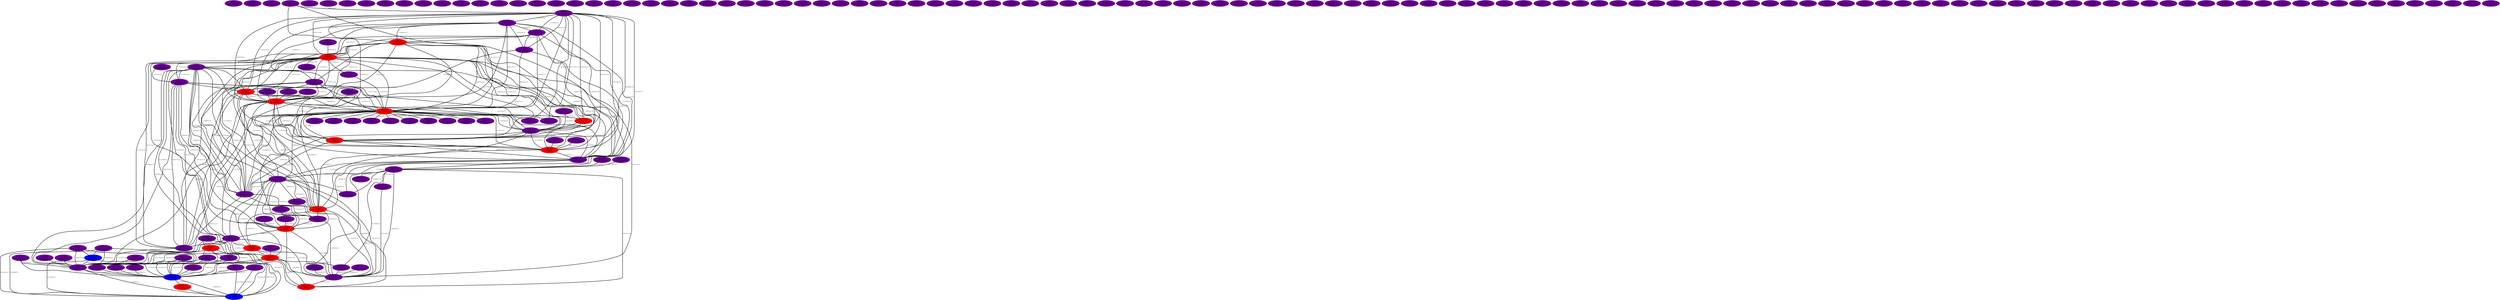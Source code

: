graph breastw {
    edge[style=solid, penwidth="5", labeldistance="10"]
    00100001010 [label="00100001010\ncardinality 1\nradius 0.00000000e+00\nlfd 1.00000000e+00", color="#690095", style="filled"]
    010010100101001 [label="010010100101001\ncardinality 1\nradius 0.00000000e+00\nlfd 1.00000000e+00", color="#690095", style="filled"]
    01010100100 [label="01010100100\ncardinality 1\nradius 0.00000000e+00\nlfd 1.00000000e+00", color="#690095", style="filled"]
    00101010010010 [label="00101010010010\ncardinality 1\nradius 0.00000000e+00\nlfd 1.00000000e+00", color="#690095", style="filled"]
    00100010010 [label="00100010010\ncardinality 1\nradius 0.00000000e+00\nlfd 1.00000000e+00", color="#690095", style="filled"]
    000001 [label="000001\ncardinality 1\nradius 0.00000000e+00\nlfd 1.00000000e+00", color="#690095", style="filled"]
    0101001000101 [label="0101001000101\ncardinality 1\nradius 0.00000000e+00\nlfd 1.00000000e+00", color="#690095", style="filled"]
    001001010101001 [label="001001010101001\ncardinality 3\nradius 4.24264069e+00\nlfd 1.58496250e+00", color="#FA0004", style="filled"]
    00100101000 [label="00100101000\ncardinality 1\nradius 0.00000000e+00\nlfd 1.00000000e+00", color="#690095", style="filled"]
    0010010000101 [label="0010010000101\ncardinality 1\nradius 0.00000000e+00\nlfd 1.00000000e+00", color="#690095", style="filled"]
    00101010101010101 [label="00101010101010101\ncardinality 4\nradius 5.00000000e+00\nlfd 2.00000000e+00", color="#FE0000", style="filled"]
    010001000 [label="010001000\ncardinality 1\nradius 0.00000000e+00\nlfd 1.00000000e+00", color="#690095", style="filled"]
    010101010101010101 [label="010101010101010101\ncardinality 282\nradius 5.19615242e+00\nlfd 4.67126010e-01", color="#0200FC", style="filled"]
    0100101001010101 [label="0100101001010101\ncardinality 2\nradius 4.00000000e+00\nlfd 1.00000000e+00", color="#690095", style="filled"]
    00100100100 [label="00100100100\ncardinality 1\nradius 0.00000000e+00\nlfd 1.00000000e+00", color="#690095", style="filled"]
    010001010 [label="010001010\ncardinality 1\nradius 0.00000000e+00\nlfd 1.00000000e+00", color="#690095", style="filled"]
    01001000 [label="01001000\ncardinality 1\nradius 0.00000000e+00\nlfd 1.00000000e+00", color="#690095", style="filled"]
    0010001010010 [label="0010001010010\ncardinality 1\nradius 0.00000000e+00\nlfd 1.00000000e+00", color="#690095", style="filled"]
    0101010100 [label="0101010100\ncardinality 1\nradius 0.00000000e+00\nlfd 1.00000000e+00", color="#690095", style="filled"]
    001000101010101 [label="001000101010101\ncardinality 2\nradius 5.56776436e+00\nlfd 1.00000000e+00", color="#690095", style="filled"]
    01001010100010 [label="01001010100010\ncardinality 1\nradius 0.00000000e+00\nlfd 1.00000000e+00", color="#690095", style="filled"]
    010010100010 [label="010010100010\ncardinality 1\nradius 0.00000000e+00\nlfd 1.00000000e+00", color="#690095", style="filled"]
    01010100010 [label="01010100010\ncardinality 1\nradius 0.00000000e+00\nlfd 1.00000000e+00", color="#690095", style="filled"]
    010000101010101 [label="010000101010101\ncardinality 2\nradius 2.82842712e+00\nlfd 1.00000000e+00", color="#690095", style="filled"]
    010101010010 [label="010101010010\ncardinality 1\nradius 0.00000000e+00\nlfd 1.00000000e+00", color="#690095", style="filled"]
    01010010101010101 [label="01010010101010101\ncardinality 1\nradius 0.00000000e+00\nlfd 1.00000000e+00", color="#690095", style="filled"]
    001010010101010 [label="001010010101010\ncardinality 4\nradius 4.12310563e+00\nlfd 2.00000000e+00", color="#FE0000", style="filled"]
    010010100101010 [label="010010100101010\ncardinality 1\nradius 0.00000000e+00\nlfd 1.00000000e+00", color="#690095", style="filled"]
    0100010101001 [label="0100010101001\ncardinality 2\nradius 0.00000000e+00\nlfd 1.00000000e+00", color="#690095", style="filled"]
    0100010010100 [label="0100010010100\ncardinality 1\nradius 0.00000000e+00\nlfd 1.00000000e+00", color="#690095", style="filled"]
    001010000 [label="001010000\ncardinality 1\nradius 0.00000000e+00\nlfd 1.00000000e+00", color="#690095", style="filled"]
    010100100010 [label="010100100010\ncardinality 1\nradius 0.00000000e+00\nlfd 1.00000000e+00", color="#690095", style="filled"]
    01010100100101 [label="01010100100101\ncardinality 1\nradius 0.00000000e+00\nlfd 1.00000000e+00", color="#690095", style="filled"]
    0101010101010100 [label="0101010101010100\ncardinality 2\nradius 6.08276253e+00\nlfd 1.00000000e+00", color="#690095", style="filled"]
    0100010001 [label="0100010001\ncardinality 1\nradius 0.00000000e+00\nlfd 1.00000000e+00", color="#690095", style="filled"]
    001010010001 [label="001010010001\ncardinality 1\nradius 0.00000000e+00\nlfd 1.00000000e+00", color="#690095", style="filled"]
    01010100101010 [label="01010100101010\ncardinality 1\nradius 0.00000000e+00\nlfd 1.00000000e+00", color="#690095", style="filled"]
    000101010101 [label="000101010101\ncardinality 1\nradius 0.00000000e+00\nlfd 1.00000000e+00", color="#690095", style="filled"]
    0010101010101001 [label="0010101010101001\ncardinality 1\nradius 0.00000000e+00\nlfd 1.00000000e+00", color="#690095", style="filled"]
    01001001010 [label="01001001010\ncardinality 1\nradius 0.00000000e+00\nlfd 1.00000000e+00", color="#690095", style="filled"]
    010101001010 [label="010101001010\ncardinality 1\nradius 0.00000000e+00\nlfd 1.00000000e+00", color="#690095", style="filled"]
    00010101010 [label="00010101010\ncardinality 1\nradius 0.00000000e+00\nlfd 1.00000000e+00", color="#690095", style="filled"]
    00100010101001 [label="00100010101001\ncardinality 1\nradius 0.00000000e+00\nlfd 1.00000000e+00", color="#690095", style="filled"]
    0001001 [label="0001001\ncardinality 1\nradius 0.00000000e+00\nlfd 1.00000000e+00", color="#690095", style="filled"]
    00101000101001 [label="00101000101001\ncardinality 1\nradius 0.00000000e+00\nlfd 1.00000000e+00", color="#690095", style="filled"]
    001001000010 [label="001001000010\ncardinality 1\nradius 0.00000000e+00\nlfd 1.00000000e+00", color="#690095", style="filled"]
    001001010010101 [label="001001010010101\ncardinality 2\nradius 4.58257569e+00\nlfd 1.00000000e+00", color="#690095", style="filled"]
    0101010101000 [label="0101010101000\ncardinality 1\nradius 0.00000000e+00\nlfd 1.00000000e+00", color="#690095", style="filled"]
    010010100010101 [label="010010100010101\ncardinality 1\nradius 0.00000000e+00\nlfd 1.00000000e+00", color="#690095", style="filled"]
    01000010101010 [label="01000010101010\ncardinality 1\nradius 0.00000000e+00\nlfd 1.00000000e+00", color="#690095", style="filled"]
    010010101001010 [label="010010101001010\ncardinality 1\nradius 0.00000000e+00\nlfd 1.00000000e+00", color="#690095", style="filled"]
    010010010101 [label="010010010101\ncardinality 1\nradius 0.00000000e+00\nlfd 1.00000000e+00", color="#690095", style="filled"]
    001000100101 [label="001000100101\ncardinality 1\nradius 0.00000000e+00\nlfd 1.00000000e+00", color="#690095", style="filled"]
    01000101010001 [label="01000101010001\ncardinality 1\nradius 0.00000000e+00\nlfd 1.00000000e+00", color="#690095", style="filled"]
    00101000101010 [label="00101000101010\ncardinality 1\nradius 0.00000000e+00\nlfd 1.00000000e+00", color="#690095", style="filled"]
    000101010 [label="000101010\ncardinality 1\nradius 0.00000000e+00\nlfd 1.00000000e+00", color="#690095", style="filled"]
    01010101001010101 [label="01010101001010101\ncardinality 4\nradius 2.82842712e+00\nlfd 4.15037499e-01", color="#0100FD", style="filled"]
    010101001010101 [label="010101001010101\ncardinality 1\nradius 0.00000000e+00\nlfd 1.00000000e+00", color="#690095", style="filled"]
    001010010010 [label="001010010010\ncardinality 1\nradius 0.00000000e+00\nlfd 1.00000000e+00", color="#690095", style="filled"]
    001010100100101 [label="001010100100101\ncardinality 2\nradius 6.16441400e+00\nlfd 1.00000000e+00", color="#690095", style="filled"]
    01001001001 [label="01001001001\ncardinality 1\nradius 0.00000000e+00\nlfd 1.00000000e+00", color="#690095", style="filled"]
    0101010101010010 [label="0101010101010010\ncardinality 1\nradius 0.00000000e+00\nlfd 1.00000000e+00", color="#690095", style="filled"]
    0010010101010101 [label="0010010101010101\ncardinality 4\nradius 6.48074070e+00\nlfd 2.00000000e+00", color="#FE0000", style="filled"]
    0100100100 [label="0100100100\ncardinality 1\nradius 0.00000000e+00\nlfd 1.00000000e+00", color="#690095", style="filled"]
    001010010101001 [label="001010010101001\ncardinality 2\nradius 6.32455532e+00\nlfd 1.00000000e+00", color="#690095", style="filled"]
    00100101001001 [label="00100101001001\ncardinality 2\nradius 4.35889894e+00\nlfd 1.00000000e+00", color="#690095", style="filled"]
    01010101010100101 [label="01010101010100101\ncardinality 2\nradius 2.64575131e+00\nlfd 1.00000000e+00", color="#690095", style="filled"]
    0100101010101010 [label="0100101010101010\ncardinality 1\nradius 0.00000000e+00\nlfd 1.00000000e+00", color="#690095", style="filled"]
    00101010100010 [label="00101010100010\ncardinality 1\nradius 0.00000000e+00\nlfd 1.00000000e+00", color="#690095", style="filled"]
    01010001010 [label="01010001010\ncardinality 1\nradius 0.00000000e+00\nlfd 1.00000000e+00", color="#690095", style="filled"]
    0101010001010 [label="0101010001010\ncardinality 1\nradius 0.00000000e+00\nlfd 1.00000000e+00", color="#690095", style="filled"]
    00100000101 [label="00100000101\ncardinality 1\nradius 0.00000000e+00\nlfd 1.00000000e+00", color="#690095", style="filled"]
    0000101 [label="0000101\ncardinality 1\nradius 0.00000000e+00\nlfd 1.00000000e+00", color="#690095", style="filled"]
    0100000 [label="0100000\ncardinality 1\nradius 0.00000000e+00\nlfd 1.00000000e+00", color="#690095", style="filled"]
    0101010100101010 [label="0101010100101010\ncardinality 2\nradius 2.00000000e+00\nlfd 1.00000000e+00", color="#690095", style="filled"]
    001010100101010 [label="001010100101010\ncardinality 1\nradius 0.00000000e+00\nlfd 1.00000000e+00", color="#690095", style="filled"]
    0101010101010001 [label="0101010101010001\ncardinality 1\nradius 0.00000000e+00\nlfd 1.00000000e+00", color="#690095", style="filled"]
    001001010100101 [label="001001010100101\ncardinality 1\nradius 0.00000000e+00\nlfd 1.00000000e+00", color="#690095", style="filled"]
    00101010100100 [label="00101010100100\ncardinality 1\nradius 0.00000000e+00\nlfd 1.00000000e+00", color="#690095", style="filled"]
    00100010100101 [label="00100010100101\ncardinality 1\nradius 0.00000000e+00\nlfd 1.00000000e+00", color="#690095", style="filled"]
    0101010101000101 [label="0101010101000101\ncardinality 2\nradius 3.00000000e+00\nlfd 1.00000000e+00", color="#690095", style="filled"]
    0010100100101 [label="0010100100101\ncardinality 1\nradius 0.00000000e+00\nlfd 1.00000000e+00", color="#690095", style="filled"]
    0100010101010 [label="0100010101010\ncardinality 1\nradius 0.00000000e+00\nlfd 1.00000000e+00", color="#690095", style="filled"]
    010101010010100 [label="010101010010100\ncardinality 1\nradius 0.00000000e+00\nlfd 1.00000000e+00", color="#690095", style="filled"]
    010010101000 [label="010010101000\ncardinality 1\nradius 0.00000000e+00\nlfd 1.00000000e+00", color="#690095", style="filled"]
    00101001000 [label="00101001000\ncardinality 1\nradius 0.00000000e+00\nlfd 1.00000000e+00", color="#690095", style="filled"]
    01010101010101010 [label="01010101010101010\ncardinality 3\nradius 3.16227766e+00\nlfd 1.58496250e+00", color="#FA0004", style="filled"]
    0010100101010101 [label="0010100101010101\ncardinality 6\nradius 5.09901951e+00\nlfd 2.58496250e+00", color="#FE0000", style="filled"]
    0101010010010 [label="0101010010010\ncardinality 1\nradius 0.00000000e+00\nlfd 1.00000000e+00", color="#690095", style="filled"]
    010100101010 [label="010100101010\ncardinality 1\nradius 0.00000000e+00\nlfd 1.00000000e+00", color="#690095", style="filled"]
    00101010100001 [label="00101010100001\ncardinality 1\nradius 0.00000000e+00\nlfd 1.00000000e+00", color="#690095", style="filled"]
    001010101001001 [label="001010101001001\ncardinality 1\nradius 0.00000000e+00\nlfd 1.00000000e+00", color="#690095", style="filled"]
    01010101010010 [label="01010101010010\ncardinality 1\nradius 0.00000000e+00\nlfd 1.00000000e+00", color="#690095", style="filled"]
    0100101010010 [label="0100101010010\ncardinality 1\nradius 0.00000000e+00\nlfd 1.00000000e+00", color="#690095", style="filled"]
    010010101010100 [label="010010101010100\ncardinality 1\nradius 0.00000000e+00\nlfd 1.00000000e+00", color="#690095", style="filled"]
    0101000100 [label="0101000100\ncardinality 1\nradius 0.00000000e+00\nlfd 1.00000000e+00", color="#690095", style="filled"]
    01010100001 [label="01010100001\ncardinality 1\nradius 0.00000000e+00\nlfd 1.00000000e+00", color="#690095", style="filled"]
    0100101010100 [label="0100101010100\ncardinality 1\nradius 0.00000000e+00\nlfd 1.00000000e+00", color="#690095", style="filled"]
    0010000010 [label="0010000010\ncardinality 1\nradius 0.00000000e+00\nlfd 1.00000000e+00", color="#690095", style="filled"]
    01001010001010 [label="01001010001010\ncardinality 1\nradius 0.00000000e+00\nlfd 1.00000000e+00", color="#690095", style="filled"]
    001010101010100 [label="001010101010100\ncardinality 1\nradius 0.00000000e+00\nlfd 1.00000000e+00", color="#690095", style="filled"]
    01000010100 [label="01000010100\ncardinality 1\nradius 0.00000000e+00\nlfd 1.00000000e+00", color="#690095", style="filled"]
    01010001001 [label="01010001001\ncardinality 1\nradius 0.00000000e+00\nlfd 1.00000000e+00", color="#690095", style="filled"]
    01001000101 [label="01001000101\ncardinality 1\nradius 0.00000000e+00\nlfd 1.00000000e+00", color="#690095", style="filled"]
    010010100001 [label="010010100001\ncardinality 1\nradius 0.00000000e+00\nlfd 1.00000000e+00", color="#690095", style="filled"]
    00101000010 [label="00101000010\ncardinality 1\nradius 0.00000000e+00\nlfd 1.00000000e+00", color="#690095", style="filled"]
    00101001010010 [label="00101001010010\ncardinality 1\nradius 0.00000000e+00\nlfd 1.00000000e+00", color="#690095", style="filled"]
    001001010100 [label="001001010100\ncardinality 1\nradius 0.00000000e+00\nlfd 1.00000000e+00", color="#690095", style="filled"]
    00100100101010 [label="00100100101010\ncardinality 3\nradius 3.74165739e+00\nlfd 1.58496250e+00", color="#FA0004", style="filled"]
    0101001010101010 [label="0101001010101010\ncardinality 1\nradius 0.00000000e+00\nlfd 1.00000000e+00", color="#690095", style="filled"]
    001010101010001 [label="001010101010001\ncardinality 1\nradius 0.00000000e+00\nlfd 1.00000000e+00", color="#690095", style="filled"]
    00100101000101 [label="00100101000101\ncardinality 1\nradius 0.00000000e+00\nlfd 1.00000000e+00", color="#690095", style="filled"]
    0010101010000 [label="0010101010000\ncardinality 1\nradius 0.00000000e+00\nlfd 1.00000000e+00", color="#690095", style="filled"]
    0100101001001 [label="0100101001001\ncardinality 1\nradius 0.00000000e+00\nlfd 1.00000000e+00", color="#690095", style="filled"]
    00101010001001 [label="00101010001001\ncardinality 1\nradius 0.00000000e+00\nlfd 1.00000000e+00", color="#690095", style="filled"]
    0010101010010101 [label="0010101010010101\ncardinality 2\nradius 4.79583152e+00\nlfd 1.00000000e+00", color="#690095", style="filled"]
    01010010010 [label="01010010010\ncardinality 1\nradius 0.00000000e+00\nlfd 1.00000000e+00", color="#690095", style="filled"]
    0010101000100 [label="0010101000100\ncardinality 1\nradius 0.00000000e+00\nlfd 1.00000000e+00", color="#690095", style="filled"]
    010101010100010 [label="010101010100010\ncardinality 1\nradius 0.00000000e+00\nlfd 1.00000000e+00", color="#690095", style="filled"]
    0001010 [label="0001010\ncardinality 1\nradius 0.00000000e+00\nlfd 1.00000000e+00", color="#690095", style="filled"]
    01010010100101 [label="01010010100101\ncardinality 1\nradius 0.00000000e+00\nlfd 1.00000000e+00", color="#690095", style="filled"]
    00101001010100 [label="00101001010100\ncardinality 1\nradius 0.00000000e+00\nlfd 1.00000000e+00", color="#690095", style="filled"]
    001000010 [label="001000010\ncardinality 1\nradius 0.00000000e+00\nlfd 1.00000000e+00", color="#690095", style="filled"]
    0101010100101001 [label="0101010100101001\ncardinality 2\nradius 1.00000000e+00\nlfd 1.00000000e+00", color="#690095", style="filled"]
    0100010101000 [label="0100010101000\ncardinality 1\nradius 0.00000000e+00\nlfd 1.00000000e+00", color="#690095", style="filled"]
    001010100010101 [label="001010100010101\ncardinality 2\nradius 5.74456265e+00\nlfd 1.00000000e+00", color="#690095", style="filled"]
    010001010101010 [label="010001010101010\ncardinality 3\nradius 3.87298335e+00\nlfd 1.58496250e+00", color="#FA0004", style="filled"]
    010101010101000 [label="010101010101000\ncardinality 1\nradius 0.00000000e+00\nlfd 1.00000000e+00", color="#690095", style="filled"]
    001010101001010 [label="001010101001010\ncardinality 1\nradius 0.00000000e+00\nlfd 1.00000000e+00", color="#690095", style="filled"]
    001001000100 [label="001001000100\ncardinality 2\nradius 4.69041576e+00\nlfd 1.00000000e+00", color="#690095", style="filled"]
    00100010101010 [label="00100010101010\ncardinality 1\nradius 0.00000000e+00\nlfd 1.00000000e+00", color="#690095", style="filled"]
    00101000100 [label="00101000100\ncardinality 1\nradius 0.00000000e+00\nlfd 1.00000000e+00", color="#690095", style="filled"]
    010000101001 [label="010000101001\ncardinality 1\nradius 0.00000000e+00\nlfd 1.00000000e+00", color="#690095", style="filled"]
    000010 [label="000010\ncardinality 1\nradius 0.00000000e+00\nlfd 1.00000000e+00", color="#690095", style="filled"]
    0010010100010 [label="0010010100010\ncardinality 1\nradius 0.00000000e+00\nlfd 1.00000000e+00", color="#690095", style="filled"]
    01001010101010101 [label="01001010101010101\ncardinality 3\nradius 3.60555128e+00\nlfd 1.58496250e+00", color="#FA0004", style="filled"]
    0010001010100 [label="0010001010100\ncardinality 1\nradius 0.00000000e+00\nlfd 1.00000000e+00", color="#690095", style="filled"]
    00100101010010 [label="00100101010010\ncardinality 1\nradius 0.00000000e+00\nlfd 1.00000000e+00", color="#690095", style="filled"]
    0010010001010 [label="0010010001010\ncardinality 2\nradius 4.58257569e+00\nlfd 1.00000000e+00", color="#690095", style="filled"]
    00100010100 [label="00100010100\ncardinality 1\nradius 0.00000000e+00\nlfd 1.00000000e+00", color="#690095", style="filled"]
    001010101000101 [label="001010101000101\ncardinality 1\nradius 0.00000000e+00\nlfd 1.00000000e+00", color="#690095", style="filled"]
    0010010001001 [label="0010010001001\ncardinality 2\nradius 3.87298335e+00\nlfd 1.00000000e+00", color="#690095", style="filled"]
    0100100010 [label="0100100010\ncardinality 1\nradius 0.00000000e+00\nlfd 1.00000000e+00", color="#690095", style="filled"]
    010000100 [label="010000100\ncardinality 1\nradius 0.00000000e+00\nlfd 1.00000000e+00", color="#690095", style="filled"]
    01001010000 [label="01001010000\ncardinality 1\nradius 0.00000000e+00\nlfd 1.00000000e+00", color="#690095", style="filled"]
    010000101010 [label="010000101010\ncardinality 1\nradius 0.00000000e+00\nlfd 1.00000000e+00", color="#690095", style="filled"]
    01010010101010 [label="01010010101010\ncardinality 1\nradius 0.00000000e+00\nlfd 1.00000000e+00", color="#690095", style="filled"]
    00101010010100 [label="00101010010100\ncardinality 1\nradius 0.00000000e+00\nlfd 1.00000000e+00", color="#690095", style="filled"]
    0010010000 [label="0010010000\ncardinality 1\nradius 0.00000000e+00\nlfd 1.00000000e+00", color="#690095", style="filled"]
    00101010101000 [label="00101010101000\ncardinality 1\nradius 0.00000000e+00\nlfd 1.00000000e+00", color="#690095", style="filled"]
    00000 [label="00000\ncardinality 1\nradius 0.00000000e+00\nlfd 1.00000000e+00", color="#690095", style="filled"]
    01000100101001 [label="01000100101001\ncardinality 1\nradius 0.00000000e+00\nlfd 1.00000000e+00", color="#690095", style="filled"]
    0101000101010 [label="0101000101010\ncardinality 1\nradius 0.00000000e+00\nlfd 1.00000000e+00", color="#690095", style="filled"]
    001001001010101 [label="001001001010101\ncardinality 6\nradius 4.69041576e+00\nlfd 2.58496250e+00", color="#FE0000", style="filled"]
    0101001010010 [label="0101001010010\ncardinality 1\nradius 0.00000000e+00\nlfd 1.00000000e+00", color="#690095", style="filled"]
    0100001001 [label="0100001001\ncardinality 1\nradius 0.00000000e+00\nlfd 1.00000000e+00", color="#690095", style="filled"]
    001000000 [label="001000000\ncardinality 1\nradius 0.00000000e+00\nlfd 1.00000000e+00", color="#690095", style="filled"]
    001001010101010 [label="001001010101010\ncardinality 4\nradius 6.00000000e+00\nlfd 2.00000000e+00", color="#FE0000", style="filled"]
    001010010100 [label="001010010100\ncardinality 1\nradius 0.00000000e+00\nlfd 1.00000000e+00", color="#690095", style="filled"]
    001010010100101 [label="001010010100101\ncardinality 3\nradius 5.19615242e+00\nlfd 1.58496250e+00", color="#FA0004", style="filled"]
    00101010010001 [label="00101010010001\ncardinality 1\nradius 0.00000000e+00\nlfd 1.00000000e+00", color="#690095", style="filled"]
    00100100101001 [label="00100100101001\ncardinality 1\nradius 0.00000000e+00\nlfd 1.00000000e+00", color="#690095", style="filled"]
    010010100100 [label="010010100100\ncardinality 1\nradius 0.00000000e+00\nlfd 1.00000000e+00", color="#690095", style="filled"]
    001000010101 [label="001000010101\ncardinality 2\nradius 0.00000000e+00\nlfd 1.00000000e+00", color="#690095", style="filled"]
    01010010100 [label="01010010100\ncardinality 1\nradius 0.00000000e+00\nlfd 1.00000000e+00", color="#690095", style="filled"]
    01010101010010101 [label="01010101010010101\ncardinality 3\nradius 3.31662479e+00\nlfd 1.58496250e+00", color="#FA0004", style="filled"]
    0101010000 [label="0101010000\ncardinality 1\nradius 0.00000000e+00\nlfd 1.00000000e+00", color="#690095", style="filled"]
    000100 [label="000100\ncardinality 1\nradius 0.00000000e+00\nlfd 1.00000000e+00", color="#690095", style="filled"]
    0100010101010101 [label="0100010101010101\ncardinality 4\nradius 4.58257569e+00\nlfd 2.00000000e+00", color="#FE0000", style="filled"]
    0010101001000 [label="0010101001000\ncardinality 1\nradius 0.00000000e+00\nlfd 1.00000000e+00", color="#690095", style="filled"]
    001010101010010 [label="001010101010010\ncardinality 1\nradius 0.00000000e+00\nlfd 1.00000000e+00", color="#690095", style="filled"]
    01010100010101 [label="01010100010101\ncardinality 1\nradius 0.00000000e+00\nlfd 1.00000000e+00", color="#690095", style="filled"]
    0010000001 [label="0010000001\ncardinality 1\nradius 0.00000000e+00\nlfd 1.00000000e+00", color="#690095", style="filled"]
    001010001010101 [label="001010001010101\ncardinality 1\nradius 0.00000000e+00\nlfd 1.00000000e+00", color="#690095", style="filled"]
    0101001001010 [label="0101001001010\ncardinality 1\nradius 0.00000000e+00\nlfd 1.00000000e+00", color="#690095", style="filled"]
    001001001001 [label="001001001001\ncardinality 1\nradius 0.00000000e+00\nlfd 1.00000000e+00", color="#690095", style="filled"]
    00101010001010 [label="00101010001010\ncardinality 1\nradius 0.00000000e+00\nlfd 1.00000000e+00", color="#690095", style="filled"]
    0010010100100 [label="0010010100100\ncardinality 1\nradius 0.00000000e+00\nlfd 1.00000000e+00", color="#690095", style="filled"]
    01010101010101001 [label="01010101010101001\ncardinality 125\nradius 6.40312424e+00\nlfd 6.62003536e-01", color="#0E00F0", style="filled"]
    00100101001010 [label="00100101001010\ncardinality 1\nradius 0.00000000e+00\nlfd 1.00000000e+00", color="#690095", style="filled"]
    0010101010101010 [label="0010101010101010\ncardinality 2\nradius 4.69041576e+00\nlfd 1.00000000e+00", color="#690095", style="filled"]
    0101000 [label="0101000\ncardinality 1\nradius 0.00000000e+00\nlfd 1.00000000e+00", color="#690095", style="filled"]
    001010000101 [label="001010000101\ncardinality 2\nradius 0.00000000e+00\nlfd 1.00000000e+00", color="#690095", style="filled"]
    0010101001010101 [label="0010101001010101\ncardinality 2\nradius 3.60555128e+00\nlfd 1.00000000e+00", color="#690095", style="filled"]
    01000001 [label="01000001\ncardinality 1\nradius 0.00000000e+00\nlfd 1.00000000e+00", color="#690095", style="filled"]
    01001010010100 [label="01001010010100\ncardinality 1\nradius 0.00000000e+00\nlfd 1.00000000e+00", color="#690095", style="filled"]
    0101001000 [label="0101001000\ncardinality 1\nradius 0.00000000e+00\nlfd 1.00000000e+00", color="#690095", style="filled"]
    010001001010101 [label="010001001010101\ncardinality 1\nradius 0.00000000e+00\nlfd 1.00000000e+00", color="#690095", style="filled"]
    01000100101010 [label="01000100101010\ncardinality 1\nradius 0.00000000e+00\nlfd 1.00000000e+00", color="#690095", style="filled"]
    01010010010101 [label="01010010010101\ncardinality 1\nradius 0.00000000e+00\nlfd 1.00000000e+00", color="#690095", style="filled"]
    00100101010100 [label="00100101010100\ncardinality 2\nradius 4.69041576e+00\nlfd 1.00000000e+00", color="#690095", style="filled"]
    01010001010101 [label="01010001010101\ncardinality 1\nradius 0.00000000e+00\nlfd 1.00000000e+00", color="#690095", style="filled"]
    010010101000101 [label="010010101000101\ncardinality 1\nradius 0.00000000e+00\nlfd 1.00000000e+00", color="#690095", style="filled"]
    0100010010 [label="0100010010\ncardinality 1\nradius 0.00000000e+00\nlfd 1.00000000e+00", color="#690095", style="filled"]
    0010101000 [label="0010101000\ncardinality 1\nradius 0.00000000e+00\nlfd 1.00000000e+00", color="#690095", style="filled"]
    0101010101001010 [label="0101010101001010\ncardinality 1\nradius 0.00000000e+00\nlfd 1.00000000e+00", color="#690095", style="filled"]
    0100101010101001 [label="0100101010101001\ncardinality 2\nradius 4.35889894e+00\nlfd 1.00000000e+00", color="#690095", style="filled"]
    00100100010101 [label="00100100010101\ncardinality 2\nradius 4.35889894e+00\nlfd 1.00000000e+00", color="#690095", style="filled"]
    0010100010100 [label="0010100010100\ncardinality 1\nradius 0.00000000e+00\nlfd 1.00000000e+00", color="#690095", style="filled"]
    0010101010100101 [label="0010101010100101\ncardinality 3\nradius 5.83095189e+00\nlfd 1.58496250e+00", color="#FA0004", style="filled"]
    001010001001 [label="001010001001\ncardinality 1\nradius 0.00000000e+00\nlfd 1.00000000e+00", color="#690095", style="filled"]
    0100101010100101 [label="0100101010100101\ncardinality 1\nradius 0.00000000e+00\nlfd 1.00000000e+00", color="#690095", style="filled"]
    0010010010100 [label="0010010010100\ncardinality 1\nradius 0.00000000e+00\nlfd 1.00000000e+00", color="#690095", style="filled"]
    001010100101001 [label="001010100101001\ncardinality 2\nradius 5.19615242e+00\nlfd 1.00000000e+00", color="#690095", style="filled"]
    0100101010010101 [label="0100101010010101\ncardinality 2\nradius 3.00000000e+00\nlfd 1.00000000e+00", color="#690095", style="filled"]
    010010101010010 [label="010010101010010\ncardinality 1\nradius 0.00000000e+00\nlfd 1.00000000e+00", color="#690095", style="filled"]
    001000100 [label="001000100\ncardinality 1\nradius 0.00000000e+00\nlfd 1.00000000e+00", color="#690095", style="filled"]
    001001001010101 -- 001010010101001 [label="8.94427191e+00"]
    0010010001001 -- 0010100101010101 [label="8.66025404e+00"]
    01000100101010 -- 0100101010101001 [label="3.31662479e+00"]
    0010010101010101 -- 001010010100101 [label="1.12249722e+01"]
    01010101010010101 -- 01010101010101001 [label="4.00000000e+00"]
    001010100100101 -- 0100101010101001 [label="7.00000000e+00"]
    010000101010101 -- 0100101010101001 [label="6.55743852e+00"]
    001001001010101 -- 001001010100101 [label="4.00000000e+00"]
    0101010100101010 -- 010101010101010101 [label="5.38516481e+00"]
    001001001010101 -- 0010010101010101 [label="5.47722558e+00"]
    0010101010100101 -- 0100101010101001 [label="9.05538514e+00"]
    00100101001001 -- 0010101010010101 [label="6.78232998e+00"]
    0010010001001 -- 00100100010101 [label="5.65685425e+00"]
    0100010101010101 -- 0100101010101001 [label="7.28010989e+00"]
    0010010001010 -- 001001010101010 [label="5.09901951e+00"]
    001010100101001 -- 0010101010100101 [label="6.85565460e+00"]
    01010101010010101 -- 01010101010100101 [label="4.69041576e+00"]
    0100010001 -- 00101010101010101 [label="3.31662479e+00"]
    001001000100 -- 001010010100101 [label="9.74679434e+00"]
    001001001010101 -- 0100101010101001 [label="8.06225775e+00"]
    00100101010100 -- 001010010101001 [label="9.79795897e+00"]
    0010010101010101 -- 00101010100010 [label="5.00000000e+00"]
    0010010100100 -- 0010010101010101 [label="5.74456265e+00"]
    010101010101000 -- 01010101010101001 [label="5.38516481e+00"]
    001001010010101 -- 0010010101010101 [label="8.24621125e+00"]
    0010100100101 -- 0010100101010101 [label="4.24264069e+00"]
    0010010101010101 -- 00101001010100 [label="3.31662479e+00"]
    01010101010101010 -- 010101010101010101 [label="7.07106781e+00"]
    0010101010101001 -- 00101010101010101 [label="4.69041576e+00"]
    010001010101010 -- 0101010101010100 [label="9.64365076e+00"]
    001001001010101 -- 00100101010100 [label="8.24621125e+00"]
    00100100101010 -- 00100101001001 [label="7.00000000e+00"]
    0010010101010101 -- 00101010001001 [label="4.24264069e+00"]
    001010001001 -- 001001000100 [label="4.69041576e+00"]
    0101010101010100 -- 010101010101010101 [label="7.41619849e+00"]
    001010100101001 -- 01000100101010 [label="4.89897949e+00"]
    001001001010101 -- 001001010101010 [label="7.61577311e+00"]
    0010010000101 -- 001001010101010 [label="4.79583152e+00"]
    001001000100 -- 001001001010101 [label="6.40312424e+00"]
    0010010001001 -- 001001010101010 [label="4.35889894e+00"]
    00100100101010 -- 001010100010101 [label="9.43398113e+00"]
    01010101010100101 -- 0101010101010100 [label="6.63324958e+00"]
    01010101001010101 -- 010101010101010101 [label="4.12310563e+00"]
    00100101010100 -- 010000101010101 [label="7.21110255e+00"]
    0010010001010 -- 00100100101010 [label="7.34846923e+00"]
    001001010101010 -- 0010010101010101 [label="6.63324958e+00"]
    01010100001 -- 01010101010101001 [label="4.24264069e+00"]
    0010010101010101 -- 001010101000101 [label="3.00000000e+00"]
    00100100101010 -- 0010100101010101 [label="8.00000000e+00"]
    001010010101010 -- 0010100101010101 [label="5.47722558e+00"]
    001010010100101 -- 001010010101001 [label="1.00995049e+01"]
    001001000100 -- 00100100010101 [label="8.48528137e+00"]
    00100100101010 -- 0010101010100101 [label="9.00000000e+00"]
    001001010010101 -- 001001010101010 [label="9.27361850e+00"]
    0101010000 -- 0100010101010101 [label="3.87298335e+00"]
    0010010001001 -- 0010010001010 [label="4.35889894e+00"]
    01010100010101 -- 01010101010101001 [label="4.12310563e+00"]
    001001000100 -- 00101000101010 [label="3.60555128e+00"]
    0010010101010101 -- 001010100010101 [label="8.30662386e+00"]
    0010101010100101 -- 010001010101010 [label="9.53939201e+00"]
    001010010101010 -- 0010101010010101 [label="8.88819442e+00"]
    01010100101010 -- 0101010101010100 [label="5.29150262e+00"]
    001001000100 -- 0010010001001 [label="6.63324958e+00"]
    010001010101010 -- 0100101010101001 [label="7.28010989e+00"]
    001001010101010 -- 001010100101001 [label="1.10453610e+01"]
    01001010100010 -- 0100101010101001 [label="3.74165739e+00"]
    0100101010010101 -- 0100101010101001 [label="7.34846923e+00"]
    0010010001010 -- 00100100010101 [label="5.00000000e+00"]
    001001001010101 -- 0010101010100101 [label="7.81024968e+00"]
    00100101001001 -- 001010010101010 [label="8.42614977e+00"]
    0100010001 -- 0010101010101010 [label="3.31662479e+00"]
    0010010101010101 -- 0010101010010101 [label="5.38516481e+00"]
    01010101010100101 -- 01010101010101001 [label="4.47213595e+00"]
    001001010101001 -- 0010101010100101 [label="8.66025404e+00"]
    00100101010100 -- 0010010101010101 [label="8.48528137e+00"]
    0010101010010101 -- 0010101010100101 [label="6.00000000e+00"]
    001010100010101 -- 0010101010100101 [label="1.04880885e+01"]
    00100101010100 -- 0100101001010101 [label="8.48528137e+00"]
    001001010010101 -- 0010101010100101 [label="6.85565460e+00"]
    001001001010101 -- 0010101010010101 [label="7.54983444e+00"]
    00100100101010 -- 001010010101010 [label="6.32455532e+00"]
    0010010101010101 -- 00101000101010 [label="4.89897949e+00"]
    00101010101010101 -- 01001010101010101 [label="8.18535277e+00"]
    001001010101010 -- 001010010101001 [label="1.18321596e+01"]
    0101010101000101 -- 01010101010010101 [label="3.74165739e+00"]
    00100100101010 -- 0010010101010101 [label="4.69041576e+00"]
    001001001010101 -- 0010010100100 [label="4.12310563e+00"]
    0100010101010101 -- 0101010101010100 [label="8.30662386e+00"]
    010000101010101 -- 010001010101010 [label="6.63324958e+00"]
    001010100100101 -- 0010101001010101 [label="8.36660027e+00"]
    01010101010010101 -- 010101010101010101 [label="6.70820393e+00"]
    0100010101010101 -- 01010101010101001 [label="1.02469508e+01"]
    010101010100010 -- 01010101010101001 [label="4.89897949e+00"]
    01001001010 -- 001001010101010 [label="5.56776436e+00"]
    001001010010101 -- 010000101010101 [label="6.63324958e+00"]
    001010100010101 -- 001010100100101 [label="1.07238053e+01"]
    00100101001001 -- 0010010101010101 [label="5.74456265e+00"]
    0010010101010101 -- 001010101001010 [label="6.16441400e+00"]
    00100101001001 -- 001001010101010 [label="9.32737905e+00"]
    001001001010101 -- 001010100010101 [label="8.88819442e+00"]
    001001001010101 -- 001010010100101 [label="9.59166305e+00"]
    001001001010101 -- 001001010101001 [label="6.48074070e+00"]
    001010100101001 -- 010000101010101 [label="7.74596669e+00"]
    001010100101001 -- 010001010101010 [label="8.12403840e+00"]
    001000100101 -- 001001010101010 [label="5.56776436e+00"]
    001010001001 -- 0010010101010101 [label="5.19615242e+00"]
    0101010101000101 -- 010101010101010101 [label="7.81024968e+00"]
    0101010101010010 -- 01010101010101001 [label="6.40312424e+00"]
    00100100010101 -- 0010010101010101 [label="8.88819442e+00"]
    001001010101001 -- 0010100101010101 [label="8.12403840e+00"]
    001001010101001 -- 0100101001010101 [label="6.32455532e+00"]
    00100101010100 -- 001001010101001 [label="6.16441400e+00"]
    001001010101001 -- 001001010101010 [label="9.27361850e+00"]
    001001000100 -- 001010100010101 [label="7.07106781e+00"]
    001001010010101 -- 001010100101001 [label="8.12403840e+00"]
    001010001001 -- 001010010101010 [label="3.87298335e+00"]
    00101010101010101 -- 010000101010101 [label="7.34846923e+00"]
    001010100101001 -- 0100010101010101 [label="8.12403840e+00"]
    001001000100 -- 0010010001010 [label="6.85565460e+00"]
    01010100010101 -- 010101010101010101 [label="3.16227766e+00"]
    0101010100101001 -- 01010101001010101 [label="1.00000000e+00"]
    001001000100 -- 00101010001001 [label="4.58257569e+00"]
    0010010101010101 -- 001010101001001 [label="5.47722558e+00"]
    00100101010100 -- 0010101010010101 [label="9.00000000e+00"]
    001010100100101 -- 0100101010101010 [label="5.91607978e+00"]
    0010010001010 -- 001001001010101 [label="8.60232527e+00"]
    0010010001001 -- 00100100101010 [label="7.54983444e+00"]
    0010101010101010 -- 0100101010101001 [label="7.41619849e+00"]
    001010100101001 -- 0100101010101001 [label="4.35889894e+00"]
    0101010010010 -- 01010101010101001 [label="5.56776436e+00"]
    01010100001 -- 010101010101010101 [label="3.87298335e+00"]
    001010100101001 -- 01001010101010101 [label="7.68114575e+00"]
    010000101010101 -- 0100101001010101 [label="6.63324958e+00"]
    01010101010100101 -- 010101010101010101 [label="5.91607978e+00"]
    0101010100101001 -- 01010101010101001 [label="5.00000000e+00"]
    01010101010101001 -- 010101010101010101 [label="3.00000000e+00"]
    001001010101010 -- 0101010101010100 [label="1.11803399e+01"]
    001001010010101 -- 0100101010101001 [label="7.81024968e+00"]
    001001000100 -- 0010010101010101 [label="5.56776436e+00"]
    001001001010101 -- 0010100101010101 [label="7.61577311e+00"]
    0101010101010001 -- 01010101010101001 [label="2.23606798e+00"]
    0100101001010101 -- 0101010101010100 [label="7.68114575e+00"]
    001010100010101 -- 0010101001010101 [label="6.70820393e+00"]
    01000010100 -- 00100101010100 [label="3.87298335e+00"]
    0101010101010100 -- 01010101010101001 [label="6.00000000e+00"]
    001010010101001 -- 001010100010101 [label="1.16189500e+01"]
    001010100100101 -- 0100101010010101 [label="7.81024968e+00"]
    0010010101010101 -- 0010101010100101 [label="7.41619849e+00"]
    001001000100 -- 001010010101001 [label="8.42614977e+00"]
    001001010010101 -- 001001010101001 [label="7.34846923e+00"]
    0010010000101 -- 0010010101010101 [label="6.40312424e+00"]
    001001010010101 -- 0010101010101010 [label="7.74596669e+00"]
    001001010010101 -- 0100010101010101 [label="8.71779789e+00"]
    00100100101010 -- 001010010101001 [label="9.38083152e+00"]
    0010101010010101 -- 0100101001010101 [label="8.18535277e+00"]
    010101010010100 -- 01010101010101001 [label="5.00000000e+00"]
    01010101001010101 -- 01010101010101001 [label="5.29150262e+00"]
    00100100101010 -- 001001010101010 [label="8.24621125e+00"]
    0010010101010101 -- 0010100010100 [label="5.91607978e+00"]
    0010101010010101 -- 0010101010101010 [label="9.21954446e+00"]
    001010100010101 -- 001010100101001 [label="9.11043358e+00"]
    0101010100101010 -- 01010101001010101 [label="4.47213595e+00"]
    0010010101010101 -- 0100101001010101 [label="6.92820323e+00"]
    001010010100101 -- 0010100101010101 [label="6.78232998e+00"]
    0100101010010 -- 001010100100101 [label="6.16441400e+00"]
    001001010010101 -- 00100101010100 [label="7.21110255e+00"]
    0100101010101001 -- 01001010101010101 [label="5.09901951e+00"]
    0010010101010101 -- 001010010101010 [label="5.47722558e+00"]
    010000101010101 -- 0101010101010100 [label="7.41619849e+00"]
    01010101001010101 -- 0101010101010100 [label="6.32455532e+00"]
    0010010101010101 -- 00101010010010 [label="6.08276253e+00"]
    001001000100 -- 00100100101010 [label="5.91607978e+00"]
    010010101000101 -- 0100101010101001 [label="4.24264069e+00"]
    0101010100101001 -- 010101010101010101 [label="4.24264069e+00"]
    001010100101001 -- 00101010101010101 [label="8.36660027e+00"]
    001001010101010 -- 001010100010101 [label="7.54983444e+00"]
    0010101010100101 -- 00101010101010101 [label="1.00498756e+01"]
    001001000100 -- 001010010101010 [label="4.58257569e+00"]
    0010010001010 -- 001010100010101 [label="6.55743852e+00"]
    001001010101001 -- 0010010101010101 [label="6.00000000e+00"]
    010101010010100 -- 0101010101010100 [label="5.91607978e+00"]
    0100010101010101 -- 01001010101010101 [label="6.70820393e+00"]
    00101010101010101 -- 0100101010101001 [label="7.81024968e+00"]
    0010010101010101 -- 00101010101010101 [label="1.06770783e+01"]
    001010100101001 -- 0010101001010101 [label="8.00000000e+00"]
    001001010010101 -- 01001010101010101 [label="7.28010989e+00"]
    001010100100101 -- 010010101000101 [label="5.56776436e+00"]
    001010010010 -- 0010100101010101 [label="4.58257569e+00"]
    0010010001001 -- 001010100010101 [label="7.48331477e+00"]
    0010010101010101 -- 0101010101010100 [label="1.19582607e+01"]
    001001010010101 -- 0010101010010101 [label="6.85565460e+00"]
    00100101001001 -- 001001010101001 [label="8.06225775e+00"]
    00100100010101 -- 001001010101010 [label="6.24499800e+00"]
    001001001010101 -- 00101010101010101 [label="9.05538514e+00"]
    0010010001010 -- 0010010101010101 [label="6.48074070e+00"]
    001001010010101 -- 0101010101010100 [label="1.04403065e+01"]
    010000101010 -- 00101010101010101 [label="3.87298335e+00"]
    0101010101000101 -- 0101010101010100 [label="6.48074070e+00"]
    0010010101010101 -- 010000101010101 [label="9.05538514e+00"]
    01010101010101001 -- 01010101010101010 [label="7.81024968e+00"]
    0010101010101010 -- 00101010101010101 [label="6.16441400e+00"]
    0010100101010101 -- 0010101010100101 [label="1.08166538e+01"]
    001001001010101 -- 001010100101001 [label="8.71779789e+00"]
    001010010101001 -- 0010101010100101 [label="9.53939201e+00"]
    001001010101010 -- 0010101010010101 [label="9.64365076e+00"]
    00100100101010 -- 0010101010010101 [label="7.00000000e+00"]
    0010010100010 -- 001010100100101 [label="5.47722558e+00"]
    001001001010101 -- 001010010101010 [label="7.87400787e+00"]
    001001010101010 -- 001010010101010 [label="1.00000000e+01"]
    0101010101000101 -- 01010101010101001 [label="5.65685425e+00"]
    001001010101010 -- 0010101010100101 [label="1.06301458e+01"]
    010101001010 -- 01010101010101001 [label="4.69041576e+00"]
    001001000100 -- 001001010101010 [label="8.30662386e+00"]
    001001010010101 -- 00101010101010101 [label="6.00000000e+00"]
    00100100101010 -- 001001010101001 [label="7.61577311e+00"]
    001001001010101 -- 001001010010101 [label="6.48074070e+00"]
    00100100101010 -- 0100101001010101 [label="7.61577311e+00"]
    0101010010010 -- 0101010101010100 [label="3.87298335e+00"]
    0100100010 -- 001001010101010 [label="5.74456265e+00"]
    0010010101010101 -- 001010100101001 [label="1.00995049e+01"]
    010001010101010 -- 0100010101010101 [label="4.47213595e+00"]
    00100100010101 -- 001010100010101 [label="7.48331477e+00"]
    01010010010 -- 0101010101010100 [label="4.69041576e+00"]
    001010100100101 -- 001010100101001 [label="9.59166305e+00"]
    00100100101010 -- 001001001010101 [label="3.74165739e+00"]
    001001010101001 -- 0010101010010101 [label="7.54983444e+00"]
    001000101010101 -- 001010010101001 [label="1.18321596e+01"]
    0010101010100101 -- 0010101010101010 [label="8.66025404e+00"]
    0101010100101001 -- 0101010101010100 [label="6.24499800e+00"]
    0101010100 -- 0101010101010100 [label="4.12310563e+00"]
    00100101010100 -- 00101010101010101 [label="6.32455532e+00"]
    010000101010101 -- 0100010101010101 [label="5.29150262e+00"]
    001010100101001 -- 0010101010101010 [label="7.07106781e+00"]
    001001000100 -- 001001010101001 [label="8.88819442e+00"]
    0010010001001 -- 001010010101010 [label="7.93725393e+00"]
    0101010100101010 -- 0101010101010100 [label="6.92820323e+00"]
    0010010101010101 -- 0010100101010101 [label="7.21110255e+00"]
    001001001010101 -- 00100101001001 [label="7.93725393e+00"]
    01010101010010101 -- 0101010101010001 [label="3.31662479e+00"]
    001010100101001 -- 0010101010010101 [label="9.64365076e+00"]
    00100010010 -- 001001001010101 [label="4.69041576e+00"]
    0101010101010001 -- 0101010101010100 [label="5.91607978e+00"]
    0010010101010101 -- 001010010101001 [label="8.00000000e+00"]
    001010010101001 -- 0010100101010101 [label="8.71779789e+00"]
    00100101001001 -- 0100101001010101 [label="7.68114575e+00"]
    0100010101010101 -- 0100101010010101 [label="7.41619849e+00"]
    001001010101010 -- 0100101001010101 [label="9.05538514e+00"]
    001001010101010 -- 0010100101010101 [label="9.38083152e+00"]
    001001000100 -- 0010100101010101 [label="6.24499800e+00"]
    001000101010101 -- 001010010100101 [label="9.27361850e+00"]
    00100101010100 -- 0101010101010100 [label="9.94987437e+00"]
    001010010101001 -- 0010101010010101 [label="1.01488916e+01"]
    0010010001001 -- 00100101001001 [label="7.74596669e+00"]
    001001001010101 -- 001010100100101 [label="9.38083152e+00"]
    001010100100101 -- 01001010101010101 [label="8.42614977e+00"]
    0010010101010101 -- 00101010100001 [label="5.74456265e+00"]
    001001001010101 -- 0100101001010101 [label="7.21110255e+00"]
    001010010101010 -- 001010100010101 [label="9.43398113e+00"]
    0010010101010101 -- 00101010101000 [label="6.32455532e+00"]
    0101010100101010 -- 01010101010101001 [label="4.89897949e+00"]
    0010010001001 -- 001001001010101 [label="8.06225775e+00"]
    010001001010101 -- 0100101010101001 [label="4.35889894e+00"]
    01010101010010101 -- 0101010101010100 [label="4.47213595e+00"]
    0010010001001 -- 0010010101010101 [label="4.79583152e+00"]
    0101010101010001 -- 010101010101010101 [label="4.69041576e+00"]
    0010100101010101 -- 001010100010101 [label="1.07238053e+01"]
    0010010001010 -- 001010010101010 [label="8.36660027e+00"]
    001001010101001 -- 001010010101001 [label="6.48074070e+00"]
    0010010101010101 -- 00101010100100 [label="4.79583152e+00"]
    001010010101001 -- 001010010101010 [label="9.05538514e+00"]
}